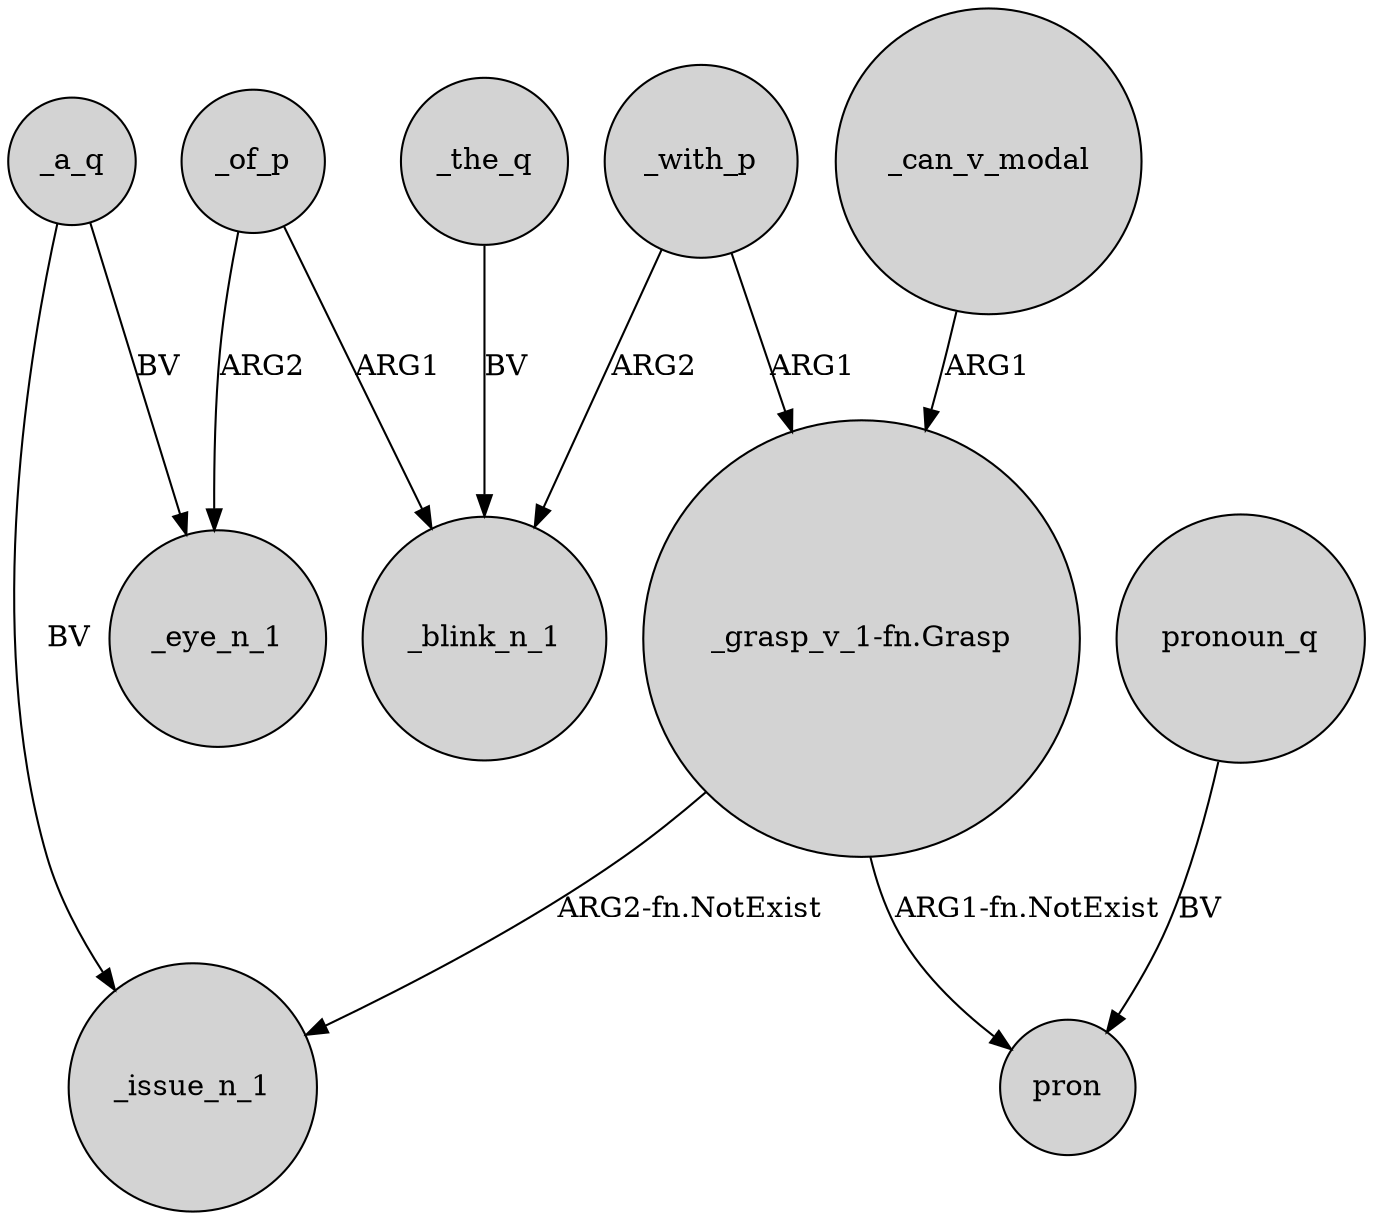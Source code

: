 digraph {
	node [shape=circle style=filled]
	_a_q -> _eye_n_1 [label=BV]
	_with_p -> "_grasp_v_1-fn.Grasp" [label=ARG1]
	_the_q -> _blink_n_1 [label=BV]
	_of_p -> _blink_n_1 [label=ARG1]
	_of_p -> _eye_n_1 [label=ARG2]
	pronoun_q -> pron [label=BV]
	_can_v_modal -> "_grasp_v_1-fn.Grasp" [label=ARG1]
	_with_p -> _blink_n_1 [label=ARG2]
	"_grasp_v_1-fn.Grasp" -> _issue_n_1 [label="ARG2-fn.NotExist"]
	"_grasp_v_1-fn.Grasp" -> pron [label="ARG1-fn.NotExist"]
	_a_q -> _issue_n_1 [label=BV]
}

